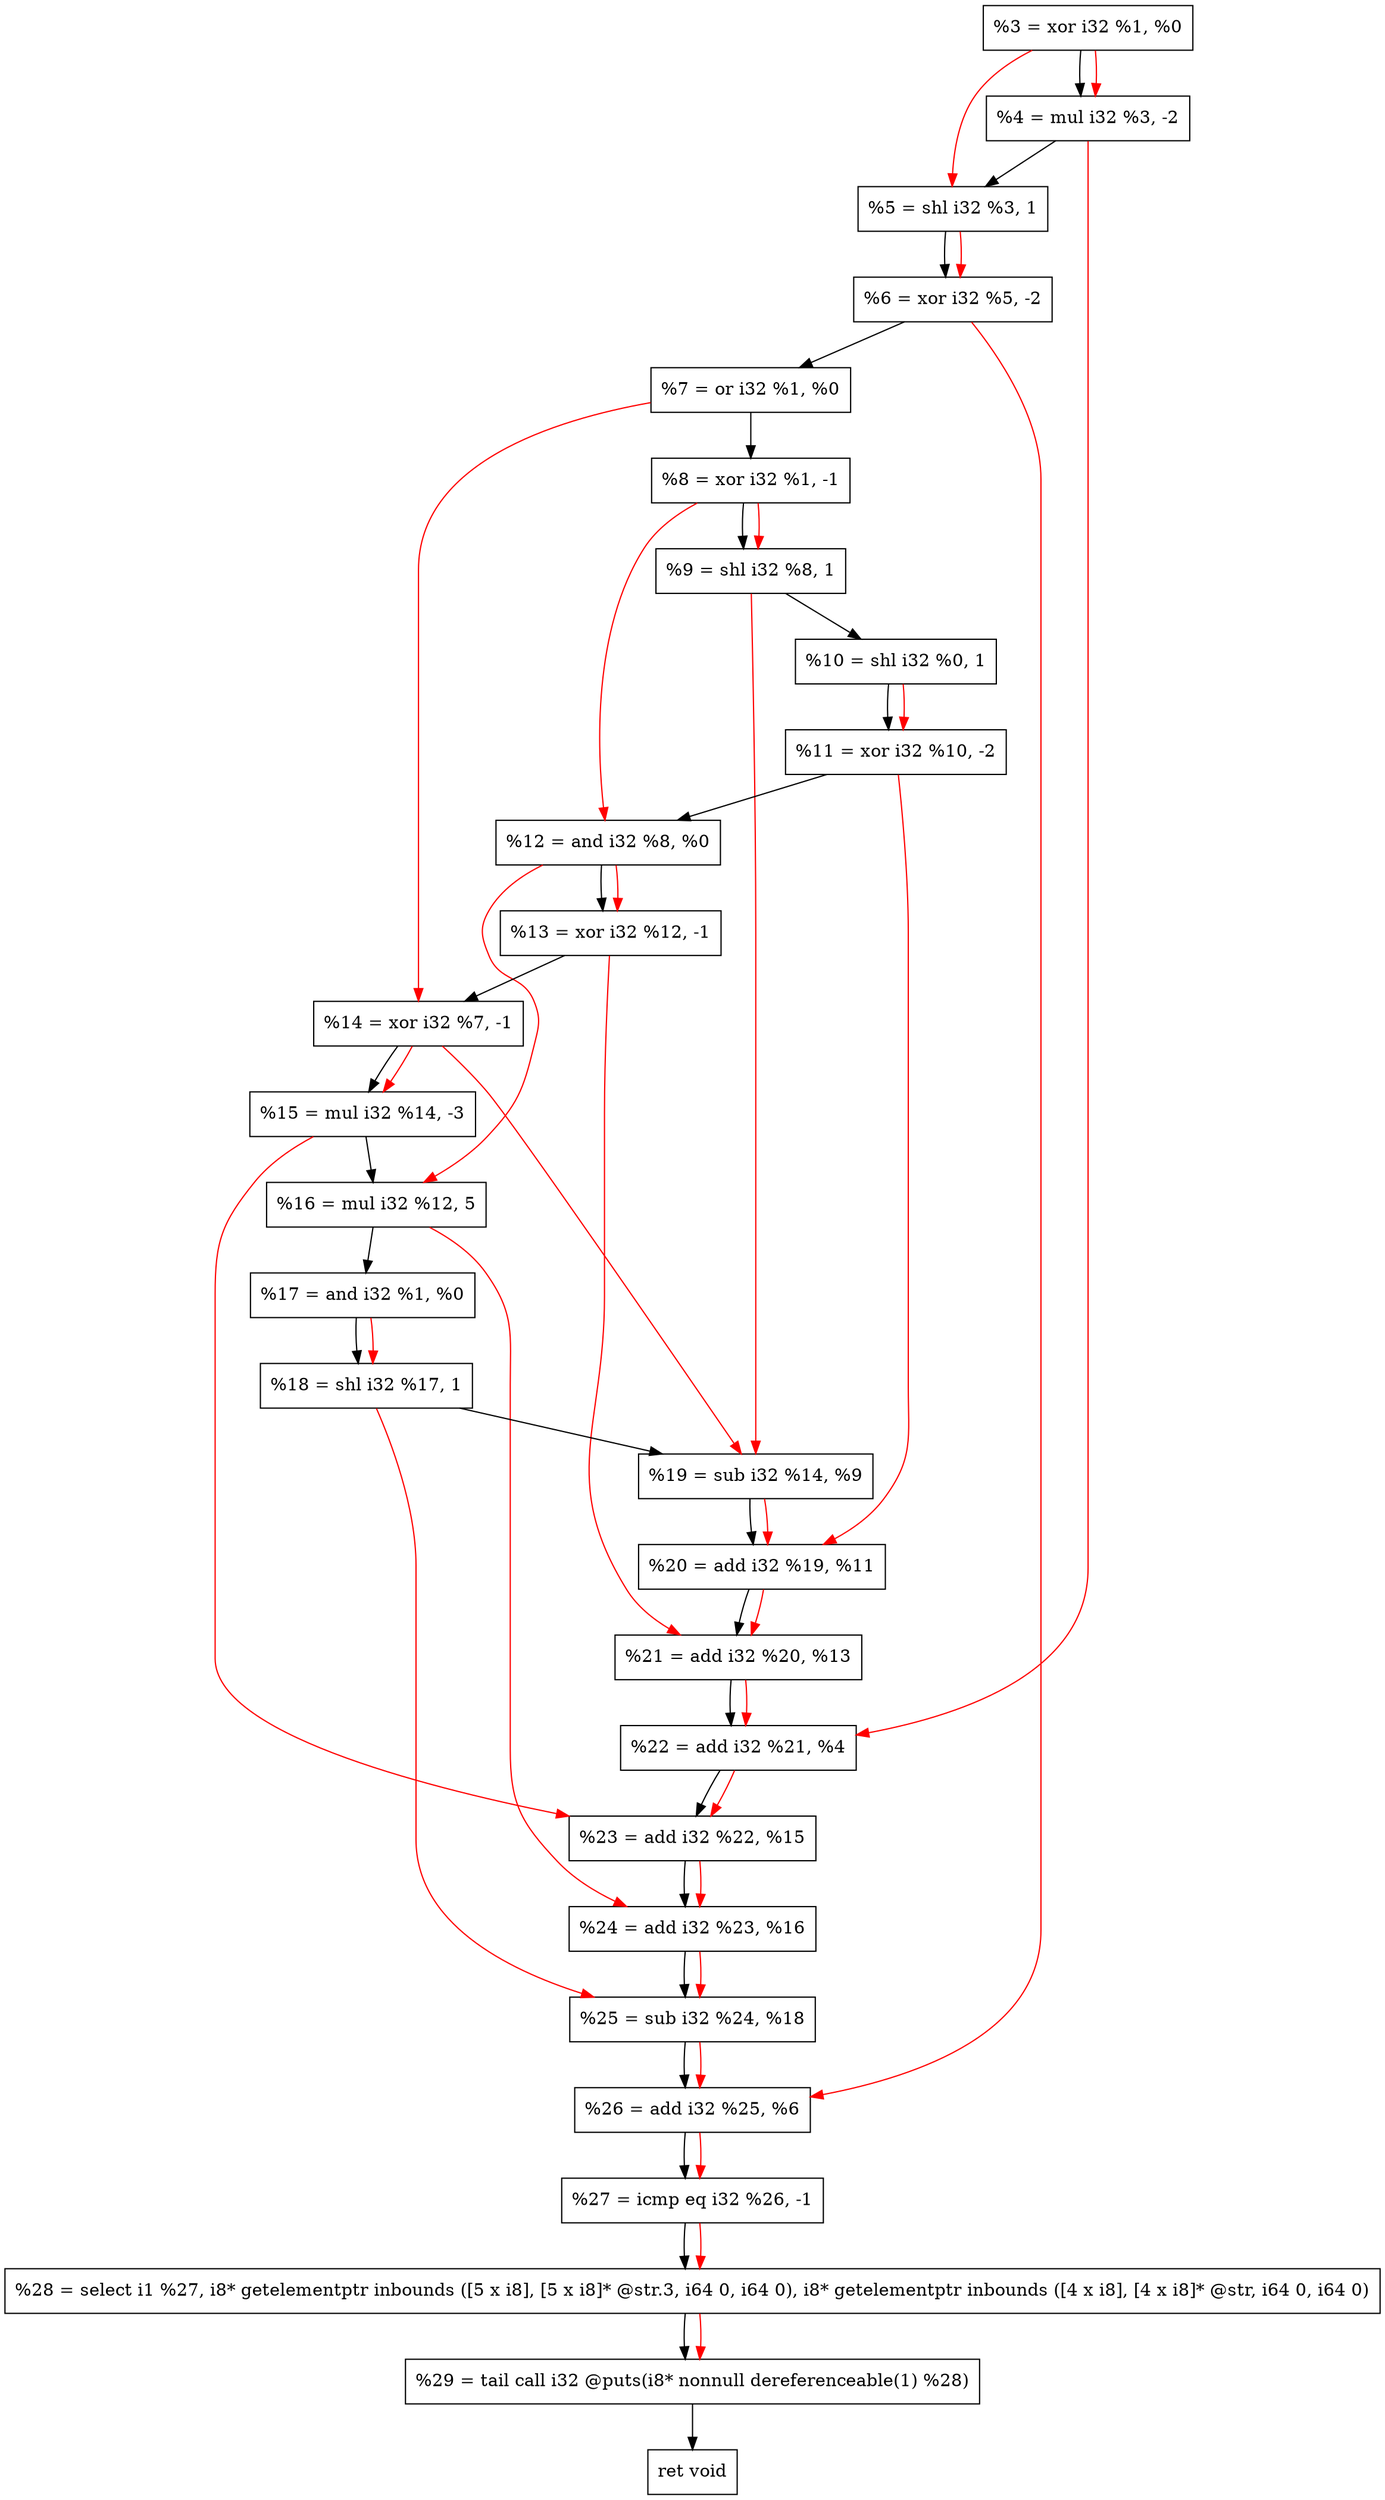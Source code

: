 digraph "DFG for'crackme' function" {
	Node0x6b0570[shape=record, label="  %3 = xor i32 %1, %0"];
	Node0x6b0c20[shape=record, label="  %4 = mul i32 %3, -2"];
	Node0x6b0ce0[shape=record, label="  %5 = shl i32 %3, 1"];
	Node0x6b0d50[shape=record, label="  %6 = xor i32 %5, -2"];
	Node0x6b0dc0[shape=record, label="  %7 = or i32 %1, %0"];
	Node0x6b0e60[shape=record, label="  %8 = xor i32 %1, -1"];
	Node0x6b0ed0[shape=record, label="  %9 = shl i32 %8, 1"];
	Node0x6b0f40[shape=record, label="  %10 = shl i32 %0, 1"];
	Node0x6b0fb0[shape=record, label="  %11 = xor i32 %10, -2"];
	Node0x6b1020[shape=record, label="  %12 = and i32 %8, %0"];
	Node0x6b1090[shape=record, label="  %13 = xor i32 %12, -1"];
	Node0x6b1100[shape=record, label="  %14 = xor i32 %7, -1"];
	Node0x6b11a0[shape=record, label="  %15 = mul i32 %14, -3"];
	Node0x6b1240[shape=record, label="  %16 = mul i32 %12, 5"];
	Node0x6b12b0[shape=record, label="  %17 = and i32 %1, %0"];
	Node0x6b1320[shape=record, label="  %18 = shl i32 %17, 1"];
	Node0x6b1390[shape=record, label="  %19 = sub i32 %14, %9"];
	Node0x6b1400[shape=record, label="  %20 = add i32 %19, %11"];
	Node0x6b1470[shape=record, label="  %21 = add i32 %20, %13"];
	Node0x6b14e0[shape=record, label="  %22 = add i32 %21, %4"];
	Node0x6b1550[shape=record, label="  %23 = add i32 %22, %15"];
	Node0x6b15c0[shape=record, label="  %24 = add i32 %23, %16"];
	Node0x6b1630[shape=record, label="  %25 = sub i32 %24, %18"];
	Node0x6b16a0[shape=record, label="  %26 = add i32 %25, %6"];
	Node0x6b1710[shape=record, label="  %27 = icmp eq i32 %26, -1"];
	Node0x651268[shape=record, label="  %28 = select i1 %27, i8* getelementptr inbounds ([5 x i8], [5 x i8]* @str.3, i64 0, i64 0), i8* getelementptr inbounds ([4 x i8], [4 x i8]* @str, i64 0, i64 0)"];
	Node0x6b1bb0[shape=record, label="  %29 = tail call i32 @puts(i8* nonnull dereferenceable(1) %28)"];
	Node0x6b1c00[shape=record, label="  ret void"];
	Node0x6b0570 -> Node0x6b0c20;
	Node0x6b0c20 -> Node0x6b0ce0;
	Node0x6b0ce0 -> Node0x6b0d50;
	Node0x6b0d50 -> Node0x6b0dc0;
	Node0x6b0dc0 -> Node0x6b0e60;
	Node0x6b0e60 -> Node0x6b0ed0;
	Node0x6b0ed0 -> Node0x6b0f40;
	Node0x6b0f40 -> Node0x6b0fb0;
	Node0x6b0fb0 -> Node0x6b1020;
	Node0x6b1020 -> Node0x6b1090;
	Node0x6b1090 -> Node0x6b1100;
	Node0x6b1100 -> Node0x6b11a0;
	Node0x6b11a0 -> Node0x6b1240;
	Node0x6b1240 -> Node0x6b12b0;
	Node0x6b12b0 -> Node0x6b1320;
	Node0x6b1320 -> Node0x6b1390;
	Node0x6b1390 -> Node0x6b1400;
	Node0x6b1400 -> Node0x6b1470;
	Node0x6b1470 -> Node0x6b14e0;
	Node0x6b14e0 -> Node0x6b1550;
	Node0x6b1550 -> Node0x6b15c0;
	Node0x6b15c0 -> Node0x6b1630;
	Node0x6b1630 -> Node0x6b16a0;
	Node0x6b16a0 -> Node0x6b1710;
	Node0x6b1710 -> Node0x651268;
	Node0x651268 -> Node0x6b1bb0;
	Node0x6b1bb0 -> Node0x6b1c00;
edge [color=red]
	Node0x6b0570 -> Node0x6b0c20;
	Node0x6b0570 -> Node0x6b0ce0;
	Node0x6b0ce0 -> Node0x6b0d50;
	Node0x6b0e60 -> Node0x6b0ed0;
	Node0x6b0f40 -> Node0x6b0fb0;
	Node0x6b0e60 -> Node0x6b1020;
	Node0x6b1020 -> Node0x6b1090;
	Node0x6b0dc0 -> Node0x6b1100;
	Node0x6b1100 -> Node0x6b11a0;
	Node0x6b1020 -> Node0x6b1240;
	Node0x6b12b0 -> Node0x6b1320;
	Node0x6b1100 -> Node0x6b1390;
	Node0x6b0ed0 -> Node0x6b1390;
	Node0x6b1390 -> Node0x6b1400;
	Node0x6b0fb0 -> Node0x6b1400;
	Node0x6b1400 -> Node0x6b1470;
	Node0x6b1090 -> Node0x6b1470;
	Node0x6b1470 -> Node0x6b14e0;
	Node0x6b0c20 -> Node0x6b14e0;
	Node0x6b14e0 -> Node0x6b1550;
	Node0x6b11a0 -> Node0x6b1550;
	Node0x6b1550 -> Node0x6b15c0;
	Node0x6b1240 -> Node0x6b15c0;
	Node0x6b15c0 -> Node0x6b1630;
	Node0x6b1320 -> Node0x6b1630;
	Node0x6b1630 -> Node0x6b16a0;
	Node0x6b0d50 -> Node0x6b16a0;
	Node0x6b16a0 -> Node0x6b1710;
	Node0x6b1710 -> Node0x651268;
	Node0x651268 -> Node0x6b1bb0;
}
